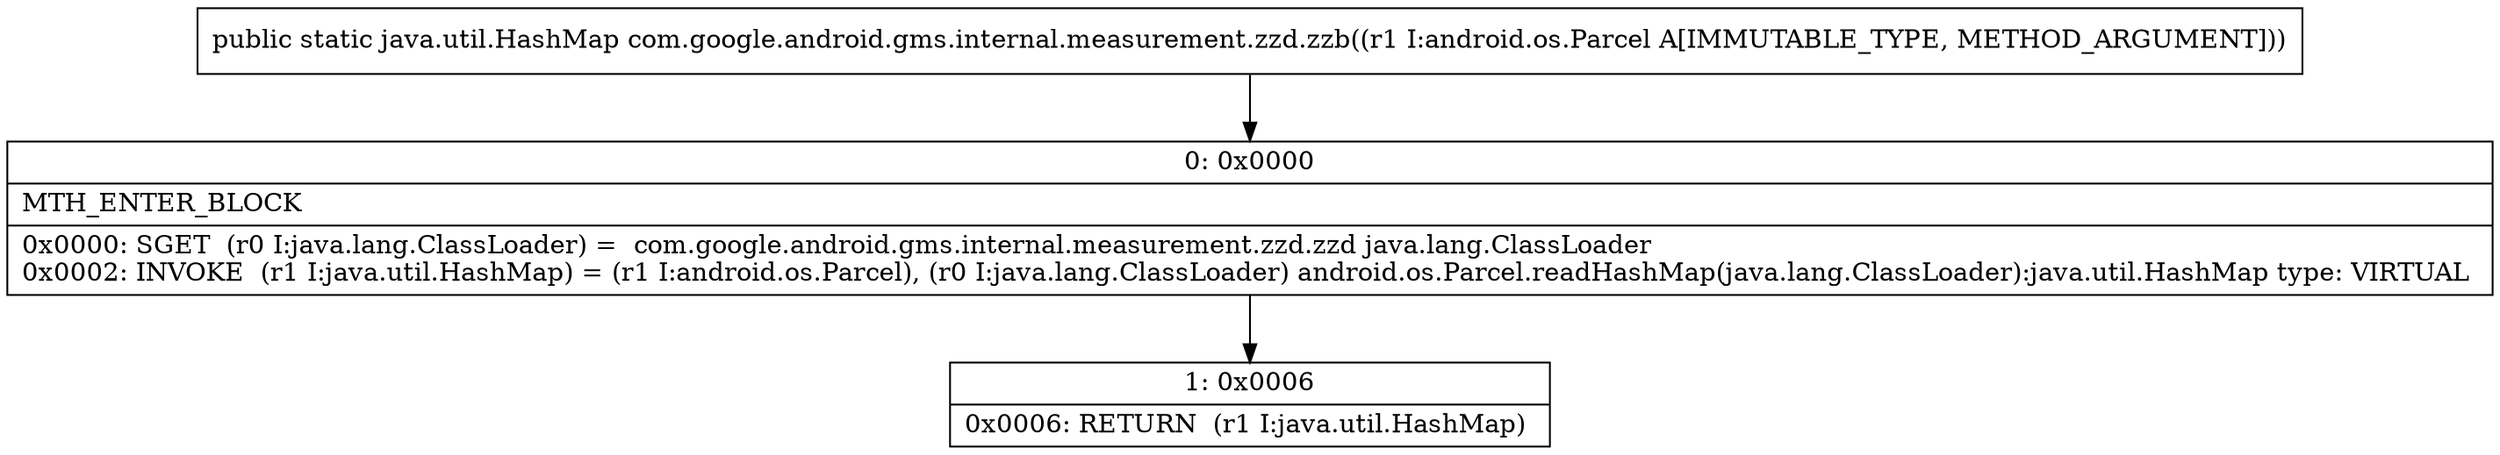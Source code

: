 digraph "CFG forcom.google.android.gms.internal.measurement.zzd.zzb(Landroid\/os\/Parcel;)Ljava\/util\/HashMap;" {
Node_0 [shape=record,label="{0\:\ 0x0000|MTH_ENTER_BLOCK\l|0x0000: SGET  (r0 I:java.lang.ClassLoader) =  com.google.android.gms.internal.measurement.zzd.zzd java.lang.ClassLoader \l0x0002: INVOKE  (r1 I:java.util.HashMap) = (r1 I:android.os.Parcel), (r0 I:java.lang.ClassLoader) android.os.Parcel.readHashMap(java.lang.ClassLoader):java.util.HashMap type: VIRTUAL \l}"];
Node_1 [shape=record,label="{1\:\ 0x0006|0x0006: RETURN  (r1 I:java.util.HashMap) \l}"];
MethodNode[shape=record,label="{public static java.util.HashMap com.google.android.gms.internal.measurement.zzd.zzb((r1 I:android.os.Parcel A[IMMUTABLE_TYPE, METHOD_ARGUMENT])) }"];
MethodNode -> Node_0;
Node_0 -> Node_1;
}

